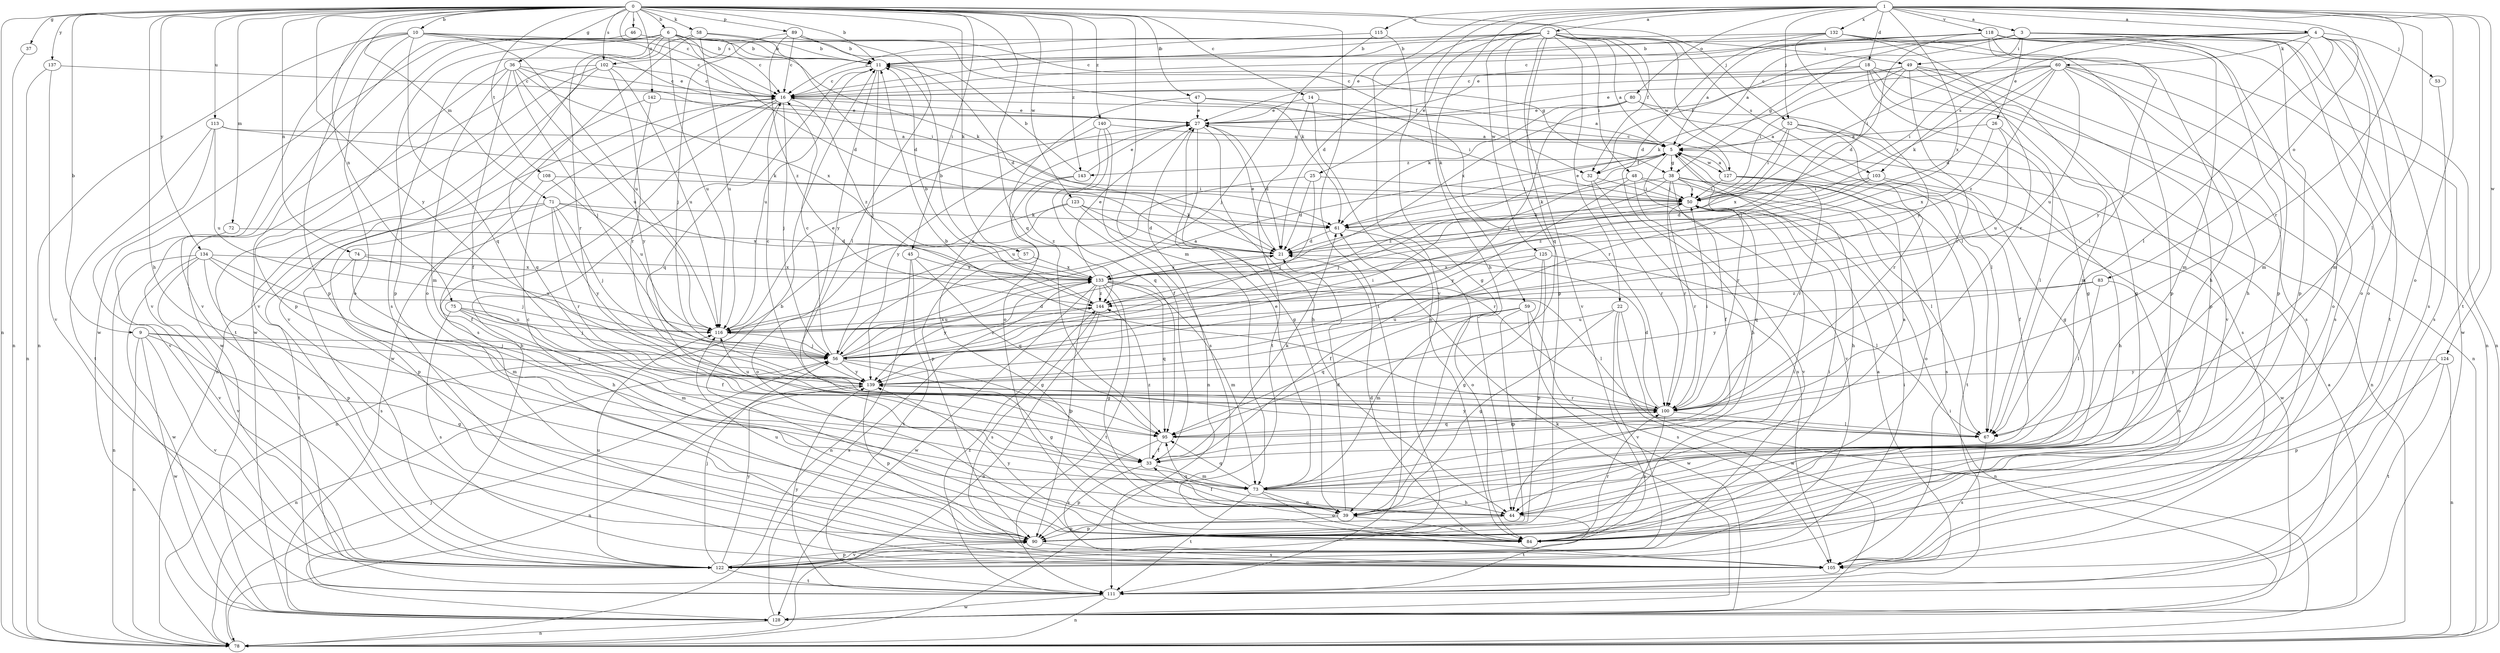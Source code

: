 strict digraph  {
0;
1;
2;
3;
4;
5;
6;
9;
10;
11;
14;
16;
18;
21;
22;
25;
26;
27;
32;
33;
36;
37;
38;
39;
44;
45;
46;
47;
48;
49;
50;
52;
53;
56;
57;
58;
59;
60;
61;
67;
71;
72;
73;
74;
75;
78;
80;
83;
84;
89;
90;
95;
100;
102;
103;
105;
108;
111;
113;
115;
116;
118;
122;
123;
124;
125;
127;
128;
132;
133;
134;
137;
139;
140;
142;
143;
144;
0 -> 6  [label=b];
0 -> 9  [label=b];
0 -> 10  [label=b];
0 -> 11  [label=b];
0 -> 14  [label=c];
0 -> 16  [label=c];
0 -> 32  [label=f];
0 -> 36  [label=g];
0 -> 37  [label=g];
0 -> 44  [label=h];
0 -> 45  [label=i];
0 -> 46  [label=i];
0 -> 47  [label=i];
0 -> 52  [label=j];
0 -> 57  [label=k];
0 -> 58  [label=k];
0 -> 71  [label=m];
0 -> 72  [label=m];
0 -> 73  [label=m];
0 -> 74  [label=n];
0 -> 75  [label=n];
0 -> 78  [label=n];
0 -> 89  [label=p];
0 -> 95  [label=q];
0 -> 102  [label=s];
0 -> 108  [label=t];
0 -> 111  [label=t];
0 -> 113  [label=u];
0 -> 123  [label=w];
0 -> 134  [label=y];
0 -> 137  [label=y];
0 -> 139  [label=y];
0 -> 140  [label=z];
0 -> 142  [label=z];
0 -> 143  [label=z];
1 -> 2  [label=a];
1 -> 3  [label=a];
1 -> 4  [label=a];
1 -> 18  [label=d];
1 -> 44  [label=h];
1 -> 52  [label=j];
1 -> 59  [label=k];
1 -> 67  [label=l];
1 -> 80  [label=o];
1 -> 83  [label=o];
1 -> 84  [label=o];
1 -> 100  [label=r];
1 -> 111  [label=t];
1 -> 115  [label=u];
1 -> 118  [label=v];
1 -> 122  [label=v];
1 -> 124  [label=w];
1 -> 125  [label=w];
1 -> 132  [label=x];
1 -> 133  [label=x];
2 -> 5  [label=a];
2 -> 11  [label=b];
2 -> 16  [label=c];
2 -> 21  [label=d];
2 -> 22  [label=e];
2 -> 25  [label=e];
2 -> 48  [label=i];
2 -> 49  [label=i];
2 -> 67  [label=l];
2 -> 90  [label=p];
2 -> 95  [label=q];
2 -> 102  [label=s];
2 -> 103  [label=s];
2 -> 122  [label=v];
2 -> 127  [label=w];
3 -> 5  [label=a];
3 -> 26  [label=e];
3 -> 27  [label=e];
3 -> 32  [label=f];
3 -> 38  [label=g];
3 -> 49  [label=i];
3 -> 73  [label=m];
3 -> 84  [label=o];
3 -> 90  [label=p];
3 -> 111  [label=t];
4 -> 16  [label=c];
4 -> 50  [label=i];
4 -> 53  [label=j];
4 -> 60  [label=k];
4 -> 67  [label=l];
4 -> 73  [label=m];
4 -> 84  [label=o];
4 -> 103  [label=s];
4 -> 105  [label=s];
4 -> 139  [label=y];
5 -> 32  [label=f];
5 -> 38  [label=g];
5 -> 44  [label=h];
5 -> 100  [label=r];
5 -> 122  [label=v];
5 -> 127  [label=w];
5 -> 143  [label=z];
6 -> 11  [label=b];
6 -> 16  [label=c];
6 -> 21  [label=d];
6 -> 32  [label=f];
6 -> 38  [label=g];
6 -> 61  [label=k];
6 -> 90  [label=p];
6 -> 100  [label=r];
6 -> 105  [label=s];
6 -> 116  [label=u];
6 -> 122  [label=v];
6 -> 128  [label=w];
9 -> 39  [label=g];
9 -> 56  [label=j];
9 -> 78  [label=n];
9 -> 122  [label=v];
9 -> 128  [label=w];
9 -> 139  [label=y];
10 -> 11  [label=b];
10 -> 16  [label=c];
10 -> 27  [label=e];
10 -> 78  [label=n];
10 -> 84  [label=o];
10 -> 90  [label=p];
10 -> 95  [label=q];
10 -> 116  [label=u];
10 -> 122  [label=v];
11 -> 16  [label=c];
11 -> 21  [label=d];
11 -> 56  [label=j];
11 -> 116  [label=u];
11 -> 139  [label=y];
14 -> 27  [label=e];
14 -> 84  [label=o];
14 -> 100  [label=r];
14 -> 111  [label=t];
16 -> 27  [label=e];
16 -> 56  [label=j];
16 -> 78  [label=n];
16 -> 95  [label=q];
16 -> 105  [label=s];
16 -> 128  [label=w];
16 -> 144  [label=z];
18 -> 16  [label=c];
18 -> 39  [label=g];
18 -> 73  [label=m];
18 -> 78  [label=n];
18 -> 122  [label=v];
18 -> 133  [label=x];
21 -> 27  [label=e];
21 -> 133  [label=x];
22 -> 39  [label=g];
22 -> 78  [label=n];
22 -> 116  [label=u];
22 -> 122  [label=v];
22 -> 128  [label=w];
25 -> 21  [label=d];
25 -> 50  [label=i];
25 -> 56  [label=j];
25 -> 116  [label=u];
26 -> 5  [label=a];
26 -> 67  [label=l];
26 -> 116  [label=u];
26 -> 133  [label=x];
27 -> 5  [label=a];
27 -> 21  [label=d];
27 -> 39  [label=g];
27 -> 44  [label=h];
27 -> 78  [label=n];
32 -> 50  [label=i];
32 -> 100  [label=r];
32 -> 105  [label=s];
33 -> 61  [label=k];
33 -> 73  [label=m];
33 -> 90  [label=p];
33 -> 144  [label=z];
36 -> 16  [label=c];
36 -> 33  [label=f];
36 -> 50  [label=i];
36 -> 56  [label=j];
36 -> 73  [label=m];
36 -> 90  [label=p];
36 -> 116  [label=u];
36 -> 133  [label=x];
37 -> 78  [label=n];
38 -> 33  [label=f];
38 -> 44  [label=h];
38 -> 50  [label=i];
38 -> 56  [label=j];
38 -> 61  [label=k];
38 -> 84  [label=o];
38 -> 100  [label=r];
38 -> 105  [label=s];
39 -> 21  [label=d];
39 -> 33  [label=f];
39 -> 84  [label=o];
39 -> 90  [label=p];
44 -> 90  [label=p];
44 -> 95  [label=q];
44 -> 111  [label=t];
45 -> 78  [label=n];
45 -> 95  [label=q];
45 -> 111  [label=t];
45 -> 133  [label=x];
46 -> 11  [label=b];
46 -> 122  [label=v];
47 -> 5  [label=a];
47 -> 27  [label=e];
47 -> 50  [label=i];
47 -> 84  [label=o];
48 -> 50  [label=i];
48 -> 67  [label=l];
48 -> 122  [label=v];
48 -> 139  [label=y];
48 -> 144  [label=z];
49 -> 16  [label=c];
49 -> 39  [label=g];
49 -> 50  [label=i];
49 -> 56  [label=j];
49 -> 61  [label=k];
49 -> 90  [label=p];
49 -> 100  [label=r];
49 -> 105  [label=s];
50 -> 61  [label=k];
50 -> 95  [label=q];
50 -> 100  [label=r];
52 -> 5  [label=a];
52 -> 39  [label=g];
52 -> 50  [label=i];
52 -> 78  [label=n];
52 -> 100  [label=r];
52 -> 133  [label=x];
53 -> 105  [label=s];
56 -> 16  [label=c];
56 -> 21  [label=d];
56 -> 27  [label=e];
56 -> 33  [label=f];
56 -> 39  [label=g];
56 -> 50  [label=i];
56 -> 78  [label=n];
56 -> 133  [label=x];
56 -> 139  [label=y];
56 -> 144  [label=z];
57 -> 39  [label=g];
57 -> 133  [label=x];
58 -> 11  [label=b];
58 -> 21  [label=d];
58 -> 84  [label=o];
58 -> 116  [label=u];
58 -> 128  [label=w];
59 -> 73  [label=m];
59 -> 90  [label=p];
59 -> 95  [label=q];
59 -> 105  [label=s];
59 -> 116  [label=u];
59 -> 128  [label=w];
60 -> 16  [label=c];
60 -> 21  [label=d];
60 -> 27  [label=e];
60 -> 44  [label=h];
60 -> 50  [label=i];
60 -> 61  [label=k];
60 -> 84  [label=o];
60 -> 105  [label=s];
60 -> 116  [label=u];
60 -> 144  [label=z];
61 -> 21  [label=d];
61 -> 84  [label=o];
67 -> 105  [label=s];
67 -> 139  [label=y];
71 -> 56  [label=j];
71 -> 61  [label=k];
71 -> 90  [label=p];
71 -> 100  [label=r];
71 -> 111  [label=t];
71 -> 133  [label=x];
71 -> 139  [label=y];
72 -> 21  [label=d];
72 -> 122  [label=v];
73 -> 5  [label=a];
73 -> 27  [label=e];
73 -> 39  [label=g];
73 -> 44  [label=h];
73 -> 84  [label=o];
73 -> 95  [label=q];
73 -> 111  [label=t];
74 -> 44  [label=h];
74 -> 105  [label=s];
74 -> 116  [label=u];
74 -> 133  [label=x];
75 -> 33  [label=f];
75 -> 56  [label=j];
75 -> 73  [label=m];
75 -> 105  [label=s];
75 -> 116  [label=u];
78 -> 56  [label=j];
80 -> 27  [label=e];
80 -> 56  [label=j];
80 -> 61  [label=k];
80 -> 67  [label=l];
80 -> 105  [label=s];
83 -> 67  [label=l];
83 -> 84  [label=o];
83 -> 139  [label=y];
83 -> 144  [label=z];
84 -> 11  [label=b];
84 -> 21  [label=d];
84 -> 50  [label=i];
84 -> 100  [label=r];
84 -> 139  [label=y];
89 -> 11  [label=b];
89 -> 16  [label=c];
89 -> 56  [label=j];
89 -> 61  [label=k];
89 -> 67  [label=l];
89 -> 144  [label=z];
90 -> 16  [label=c];
90 -> 50  [label=i];
90 -> 105  [label=s];
90 -> 116  [label=u];
90 -> 122  [label=v];
95 -> 33  [label=f];
95 -> 100  [label=r];
95 -> 105  [label=s];
100 -> 11  [label=b];
100 -> 21  [label=d];
100 -> 50  [label=i];
100 -> 67  [label=l];
100 -> 84  [label=o];
100 -> 95  [label=q];
100 -> 116  [label=u];
102 -> 16  [label=c];
102 -> 100  [label=r];
102 -> 111  [label=t];
102 -> 116  [label=u];
102 -> 122  [label=v];
102 -> 128  [label=w];
103 -> 21  [label=d];
103 -> 33  [label=f];
103 -> 44  [label=h];
103 -> 50  [label=i];
103 -> 144  [label=z];
108 -> 33  [label=f];
108 -> 50  [label=i];
108 -> 116  [label=u];
111 -> 5  [label=a];
111 -> 78  [label=n];
111 -> 128  [label=w];
111 -> 139  [label=y];
111 -> 144  [label=z];
113 -> 5  [label=a];
113 -> 61  [label=k];
113 -> 111  [label=t];
113 -> 116  [label=u];
113 -> 122  [label=v];
115 -> 11  [label=b];
115 -> 39  [label=g];
115 -> 56  [label=j];
116 -> 5  [label=a];
116 -> 27  [label=e];
116 -> 56  [label=j];
118 -> 5  [label=a];
118 -> 11  [label=b];
118 -> 21  [label=d];
118 -> 27  [label=e];
118 -> 44  [label=h];
118 -> 67  [label=l];
118 -> 73  [label=m];
118 -> 78  [label=n];
118 -> 90  [label=p];
118 -> 128  [label=w];
122 -> 50  [label=i];
122 -> 56  [label=j];
122 -> 90  [label=p];
122 -> 111  [label=t];
122 -> 116  [label=u];
122 -> 139  [label=y];
123 -> 21  [label=d];
123 -> 61  [label=k];
123 -> 78  [label=n];
123 -> 84  [label=o];
123 -> 100  [label=r];
124 -> 78  [label=n];
124 -> 90  [label=p];
124 -> 111  [label=t];
124 -> 139  [label=y];
125 -> 33  [label=f];
125 -> 39  [label=g];
125 -> 67  [label=l];
125 -> 90  [label=p];
125 -> 133  [label=x];
127 -> 5  [label=a];
127 -> 16  [label=c];
127 -> 50  [label=i];
127 -> 100  [label=r];
127 -> 111  [label=t];
127 -> 128  [label=w];
128 -> 5  [label=a];
128 -> 11  [label=b];
128 -> 50  [label=i];
128 -> 61  [label=k];
128 -> 78  [label=n];
128 -> 133  [label=x];
132 -> 11  [label=b];
132 -> 16  [label=c];
132 -> 21  [label=d];
132 -> 78  [label=n];
132 -> 90  [label=p];
132 -> 100  [label=r];
132 -> 139  [label=y];
133 -> 11  [label=b];
133 -> 27  [label=e];
133 -> 39  [label=g];
133 -> 67  [label=l];
133 -> 73  [label=m];
133 -> 90  [label=p];
133 -> 95  [label=q];
133 -> 111  [label=t];
133 -> 128  [label=w];
133 -> 139  [label=y];
133 -> 144  [label=z];
134 -> 56  [label=j];
134 -> 73  [label=m];
134 -> 78  [label=n];
134 -> 90  [label=p];
134 -> 122  [label=v];
134 -> 128  [label=w];
134 -> 133  [label=x];
137 -> 16  [label=c];
137 -> 78  [label=n];
137 -> 122  [label=v];
139 -> 16  [label=c];
139 -> 78  [label=n];
139 -> 90  [label=p];
139 -> 100  [label=r];
140 -> 5  [label=a];
140 -> 33  [label=f];
140 -> 95  [label=q];
140 -> 105  [label=s];
140 -> 139  [label=y];
142 -> 27  [label=e];
142 -> 95  [label=q];
142 -> 139  [label=y];
143 -> 11  [label=b];
143 -> 27  [label=e];
143 -> 90  [label=p];
143 -> 144  [label=z];
144 -> 11  [label=b];
144 -> 78  [label=n];
144 -> 105  [label=s];
144 -> 116  [label=u];
}
